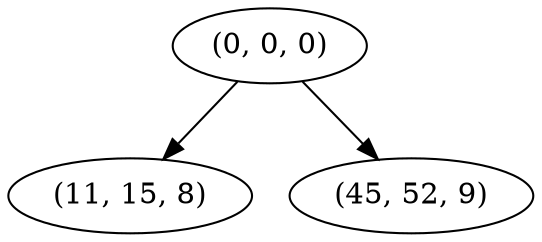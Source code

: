 digraph tree {
    "(0, 0, 0)";
    "(11, 15, 8)";
    "(45, 52, 9)";
    "(0, 0, 0)" -> "(11, 15, 8)";
    "(0, 0, 0)" -> "(45, 52, 9)";
}

